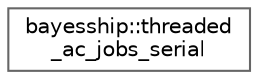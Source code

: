 digraph "Graphical Class Hierarchy"
{
 // LATEX_PDF_SIZE
  bgcolor="transparent";
  edge [fontname=Helvetica,fontsize=10,labelfontname=Helvetica,labelfontsize=10];
  node [fontname=Helvetica,fontsize=10,shape=box,height=0.2,width=0.4];
  rankdir="LR";
  Node0 [label="bayesship::threaded\l_ac_jobs_serial",height=0.2,width=0.4,color="grey40", fillcolor="white", style="filled",URL="$classbayesship_1_1threaded__ac__jobs__serial.html",tooltip="Class to contain serial method jobs."];
}
